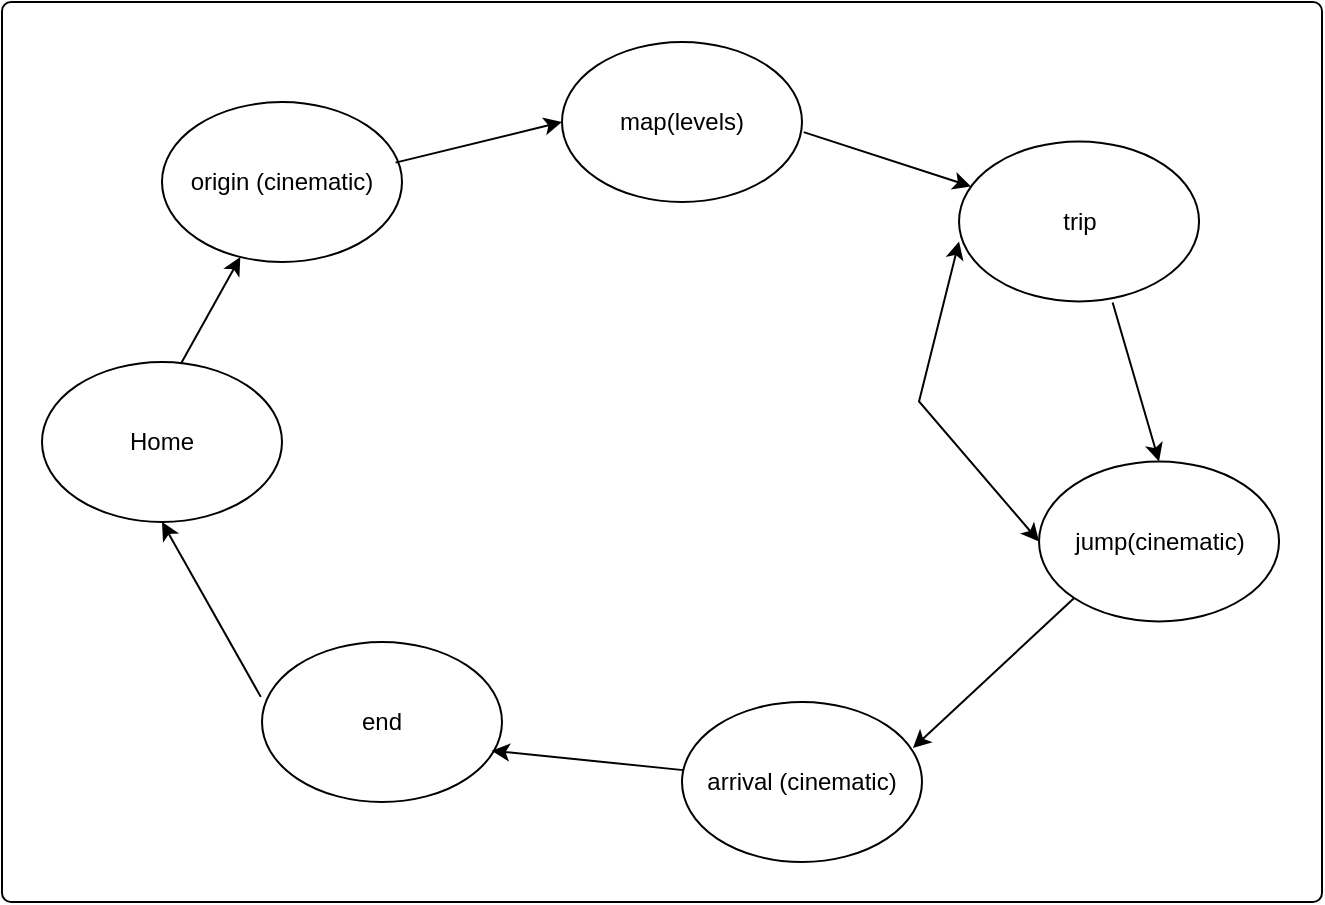 <mxfile version="24.7.8">
  <diagram name="Page-1" id="ff44883e-f642-bcb2-894b-16b3d25a3f0b">
    <mxGraphModel dx="1395" dy="697" grid="1" gridSize="10" guides="1" tooltips="1" connect="1" arrows="1" fold="1" page="1" pageScale="1.5" pageWidth="1169" pageHeight="826" background="none" math="0" shadow="0">
      <root>
        <mxCell id="0" style=";html=1;" />
        <mxCell id="1" style=";html=1;" parent="0" />
        <mxCell id="PH42KQAgGoK6y8DrnF7h-33" value="" style="group" vertex="1" connectable="0" parent="1">
          <mxGeometry x="320" y="440" width="660" height="450" as="geometry" />
        </mxCell>
        <mxCell id="PH42KQAgGoK6y8DrnF7h-32" value="" style="rounded=1;whiteSpace=wrap;html=1;arcSize=1;" vertex="1" parent="PH42KQAgGoK6y8DrnF7h-33">
          <mxGeometry width="660" height="450" as="geometry" />
        </mxCell>
        <mxCell id="PH42KQAgGoK6y8DrnF7h-14" value="Home" style="ellipse;whiteSpace=wrap;html=1;" vertex="1" parent="PH42KQAgGoK6y8DrnF7h-33">
          <mxGeometry x="20" y="180" width="120" height="80" as="geometry" />
        </mxCell>
        <mxCell id="PH42KQAgGoK6y8DrnF7h-15" value="origin (cinematic)" style="ellipse;whiteSpace=wrap;html=1;" vertex="1" parent="PH42KQAgGoK6y8DrnF7h-33">
          <mxGeometry x="80" y="50" width="120" height="80" as="geometry" />
        </mxCell>
        <mxCell id="PH42KQAgGoK6y8DrnF7h-16" value="map(levels)" style="ellipse;whiteSpace=wrap;html=1;" vertex="1" parent="PH42KQAgGoK6y8DrnF7h-33">
          <mxGeometry x="280" y="20" width="120" height="80" as="geometry" />
        </mxCell>
        <mxCell id="PH42KQAgGoK6y8DrnF7h-17" value="trip" style="ellipse;whiteSpace=wrap;html=1;" vertex="1" parent="PH42KQAgGoK6y8DrnF7h-33">
          <mxGeometry x="478.52" y="69.72" width="120" height="80" as="geometry" />
        </mxCell>
        <mxCell id="PH42KQAgGoK6y8DrnF7h-18" value="jump(cinematic)" style="ellipse;whiteSpace=wrap;html=1;" vertex="1" parent="PH42KQAgGoK6y8DrnF7h-33">
          <mxGeometry x="518.52" y="229.72" width="120" height="80" as="geometry" />
        </mxCell>
        <mxCell id="PH42KQAgGoK6y8DrnF7h-20" value="arrival (cinematic)" style="ellipse;whiteSpace=wrap;html=1;" vertex="1" parent="PH42KQAgGoK6y8DrnF7h-33">
          <mxGeometry x="340" y="350" width="120" height="80" as="geometry" />
        </mxCell>
        <mxCell id="PH42KQAgGoK6y8DrnF7h-21" value="end" style="ellipse;whiteSpace=wrap;html=1;" vertex="1" parent="PH42KQAgGoK6y8DrnF7h-33">
          <mxGeometry x="130" y="320" width="120" height="80" as="geometry" />
        </mxCell>
        <mxCell id="PH42KQAgGoK6y8DrnF7h-22" value="" style="endArrow=classic;html=1;rounded=0;exitX=0.581;exitY=0.004;exitDx=0;exitDy=0;exitPerimeter=0;" edge="1" parent="PH42KQAgGoK6y8DrnF7h-33" source="PH42KQAgGoK6y8DrnF7h-14" target="PH42KQAgGoK6y8DrnF7h-15">
          <mxGeometry width="50" height="50" relative="1" as="geometry">
            <mxPoint x="-60" y="190" as="sourcePoint" />
            <mxPoint x="-10" y="140" as="targetPoint" />
          </mxGeometry>
        </mxCell>
        <mxCell id="PH42KQAgGoK6y8DrnF7h-23" value="" style="endArrow=classic;html=1;rounded=0;exitX=0.973;exitY=0.379;exitDx=0;exitDy=0;exitPerimeter=0;entryX=0;entryY=0.5;entryDx=0;entryDy=0;" edge="1" parent="PH42KQAgGoK6y8DrnF7h-33" source="PH42KQAgGoK6y8DrnF7h-15" target="PH42KQAgGoK6y8DrnF7h-16">
          <mxGeometry width="50" height="50" relative="1" as="geometry">
            <mxPoint x="160" y="80" as="sourcePoint" />
            <mxPoint x="270" as="targetPoint" />
          </mxGeometry>
        </mxCell>
        <mxCell id="PH42KQAgGoK6y8DrnF7h-24" value="" style="endArrow=classic;html=1;rounded=0;exitX=1.007;exitY=0.563;exitDx=0;exitDy=0;exitPerimeter=0;" edge="1" parent="PH42KQAgGoK6y8DrnF7h-33" source="PH42KQAgGoK6y8DrnF7h-16" target="PH42KQAgGoK6y8DrnF7h-17">
          <mxGeometry width="50" height="50" relative="1" as="geometry">
            <mxPoint x="390" y="47" as="sourcePoint" />
            <mxPoint x="508" y="30" as="targetPoint" />
          </mxGeometry>
        </mxCell>
        <mxCell id="PH42KQAgGoK6y8DrnF7h-25" value="" style="endArrow=classic;html=1;rounded=0;exitX=0.64;exitY=1.007;exitDx=0;exitDy=0;exitPerimeter=0;entryX=0.5;entryY=0;entryDx=0;entryDy=0;" edge="1" parent="PH42KQAgGoK6y8DrnF7h-33" source="PH42KQAgGoK6y8DrnF7h-17" target="PH42KQAgGoK6y8DrnF7h-18">
          <mxGeometry width="50" height="50" relative="1" as="geometry">
            <mxPoint x="568.52" y="169.72" as="sourcePoint" />
            <mxPoint x="695.52" y="214.72" as="targetPoint" />
          </mxGeometry>
        </mxCell>
        <mxCell id="PH42KQAgGoK6y8DrnF7h-26" value="" style="endArrow=classic;html=1;rounded=0;exitX=0;exitY=1;exitDx=0;exitDy=0;entryX=0.962;entryY=0.288;entryDx=0;entryDy=0;entryPerimeter=0;" edge="1" parent="PH42KQAgGoK6y8DrnF7h-33" source="PH42KQAgGoK6y8DrnF7h-18" target="PH42KQAgGoK6y8DrnF7h-20">
          <mxGeometry width="50" height="50" relative="1" as="geometry">
            <mxPoint x="513.52" y="329.72" as="sourcePoint" />
            <mxPoint x="420" y="370.28" as="targetPoint" />
          </mxGeometry>
        </mxCell>
        <mxCell id="PH42KQAgGoK6y8DrnF7h-27" value="" style="endArrow=classic;html=1;rounded=0;entryX=0.957;entryY=0.679;entryDx=0;entryDy=0;entryPerimeter=0;" edge="1" parent="PH42KQAgGoK6y8DrnF7h-33" source="PH42KQAgGoK6y8DrnF7h-20" target="PH42KQAgGoK6y8DrnF7h-21">
          <mxGeometry width="50" height="50" relative="1" as="geometry">
            <mxPoint x="260" y="340" as="sourcePoint" />
            <mxPoint x="283" y="419" as="targetPoint" />
          </mxGeometry>
        </mxCell>
        <mxCell id="PH42KQAgGoK6y8DrnF7h-28" value="" style="endArrow=classic;html=1;rounded=0;entryX=0.5;entryY=1;entryDx=0;entryDy=0;exitX=-0.005;exitY=0.343;exitDx=0;exitDy=0;exitPerimeter=0;" edge="1" parent="PH42KQAgGoK6y8DrnF7h-33" source="PH42KQAgGoK6y8DrnF7h-21" target="PH42KQAgGoK6y8DrnF7h-14">
          <mxGeometry width="50" height="50" relative="1" as="geometry">
            <mxPoint x="50" y="320" as="sourcePoint" />
            <mxPoint x="-120" y="328" as="targetPoint" />
          </mxGeometry>
        </mxCell>
        <mxCell id="PH42KQAgGoK6y8DrnF7h-30" value="" style="endArrow=classic;startArrow=classic;html=1;rounded=0;entryX=0;entryY=0.625;entryDx=0;entryDy=0;entryPerimeter=0;exitX=0;exitY=0.5;exitDx=0;exitDy=0;" edge="1" parent="PH42KQAgGoK6y8DrnF7h-33" source="PH42KQAgGoK6y8DrnF7h-18" target="PH42KQAgGoK6y8DrnF7h-17">
          <mxGeometry width="50" height="50" relative="1" as="geometry">
            <mxPoint x="498.52" y="269.72" as="sourcePoint" />
            <mxPoint x="468.48" y="127" as="targetPoint" />
            <Array as="points">
              <mxPoint x="458.52" y="199.72" />
            </Array>
          </mxGeometry>
        </mxCell>
      </root>
    </mxGraphModel>
  </diagram>
</mxfile>
